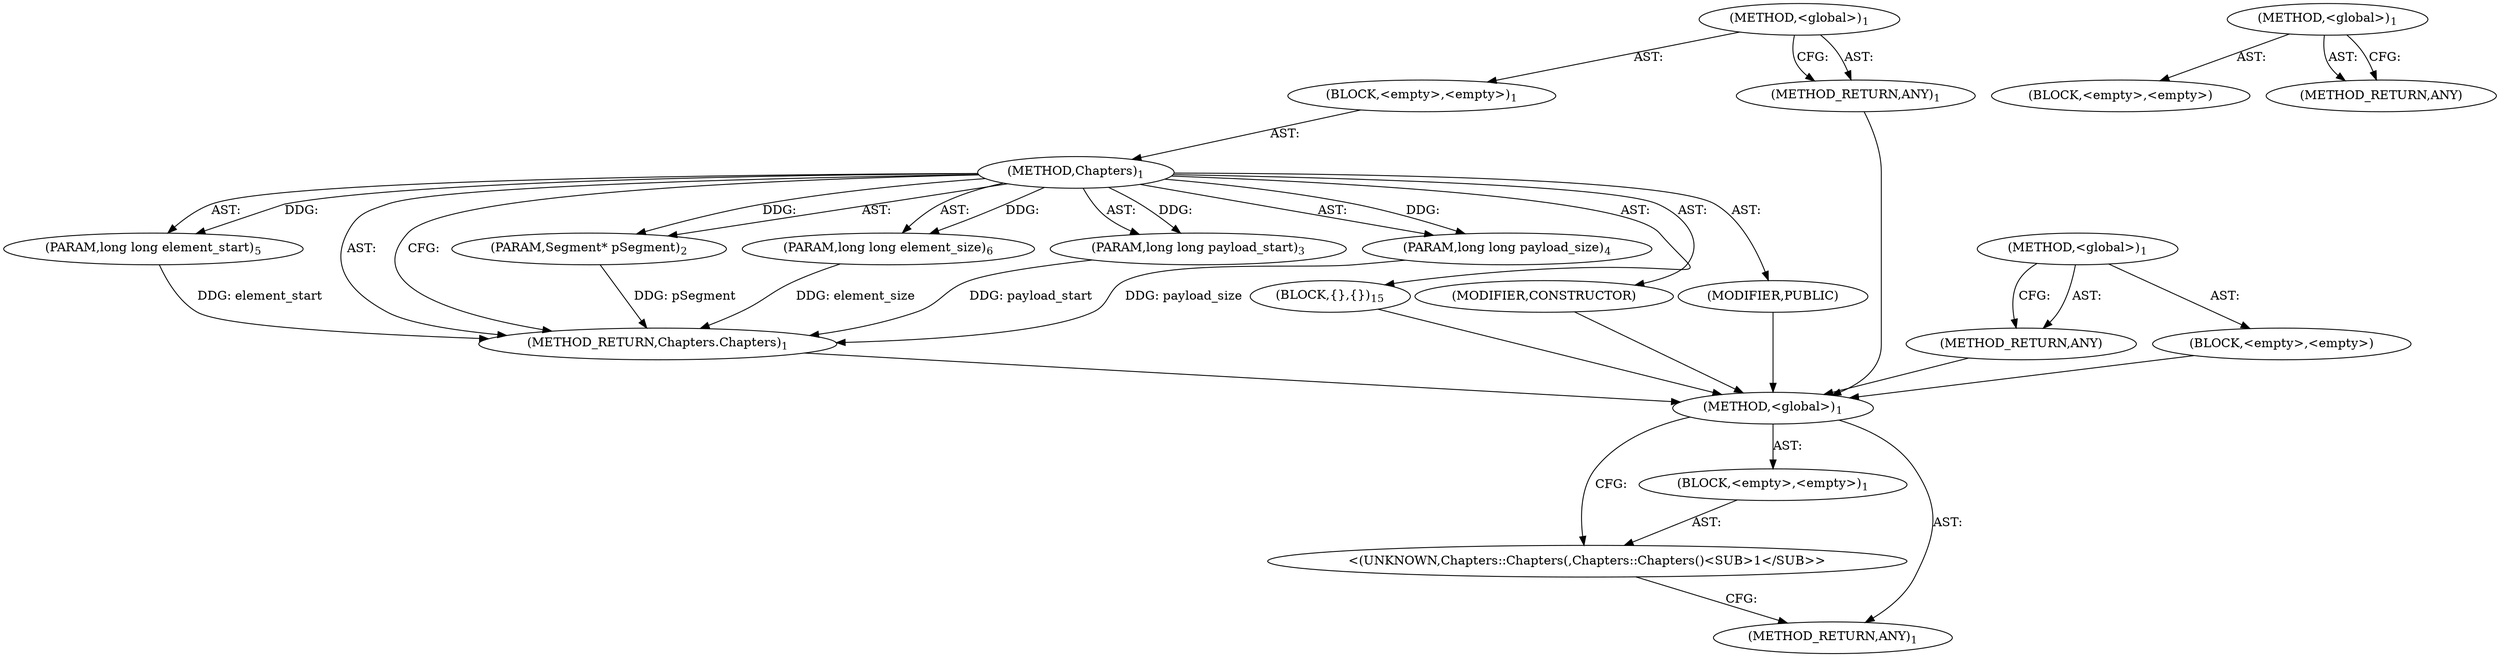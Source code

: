 digraph "&lt;global&gt;" {
vulnerable_6 [label=<(METHOD,&lt;global&gt;)<SUB>1</SUB>>];
vulnerable_7 [label=<(BLOCK,&lt;empty&gt;,&lt;empty&gt;)<SUB>1</SUB>>];
vulnerable_8 [label=<(METHOD,Chapters)<SUB>1</SUB>>];
vulnerable_9 [label=<(PARAM,Segment* pSegment)<SUB>2</SUB>>];
vulnerable_10 [label=<(PARAM,long long payload_start)<SUB>3</SUB>>];
vulnerable_11 [label=<(PARAM,long long payload_size)<SUB>4</SUB>>];
vulnerable_12 [label=<(PARAM,long long element_start)<SUB>5</SUB>>];
vulnerable_13 [label=<(PARAM,long long element_size)<SUB>6</SUB>>];
vulnerable_14 [label=<(BLOCK,{
},{
})<SUB>15</SUB>>];
vulnerable_15 [label=<(MODIFIER,CONSTRUCTOR)>];
vulnerable_16 [label=<(MODIFIER,PUBLIC)>];
vulnerable_17 [label=<(METHOD_RETURN,Chapters.Chapters)<SUB>1</SUB>>];
vulnerable_19 [label=<(METHOD_RETURN,ANY)<SUB>1</SUB>>];
vulnerable_32 [label=<(METHOD,&lt;global&gt;)<SUB>1</SUB>>];
vulnerable_33 [label=<(BLOCK,&lt;empty&gt;,&lt;empty&gt;)>];
vulnerable_34 [label=<(METHOD_RETURN,ANY)>];
fixed_6 [label=<(METHOD,&lt;global&gt;)<SUB>1</SUB>>];
fixed_7 [label=<(BLOCK,&lt;empty&gt;,&lt;empty&gt;)<SUB>1</SUB>>];
fixed_8 [label="<(UNKNOWN,Chapters::Chapters(,Chapters::Chapters()<SUB>1</SUB>>"];
fixed_9 [label=<(METHOD_RETURN,ANY)<SUB>1</SUB>>];
fixed_14 [label=<(METHOD,&lt;global&gt;)<SUB>1</SUB>>];
fixed_15 [label=<(BLOCK,&lt;empty&gt;,&lt;empty&gt;)>];
fixed_16 [label=<(METHOD_RETURN,ANY)>];
vulnerable_6 -> vulnerable_7  [key=0, label="AST: "];
vulnerable_6 -> vulnerable_19  [key=0, label="AST: "];
vulnerable_6 -> vulnerable_19  [key=1, label="CFG: "];
vulnerable_7 -> vulnerable_8  [key=0, label="AST: "];
vulnerable_8 -> vulnerable_9  [key=0, label="AST: "];
vulnerable_8 -> vulnerable_9  [key=1, label="DDG: "];
vulnerable_8 -> vulnerable_10  [key=0, label="AST: "];
vulnerable_8 -> vulnerable_10  [key=1, label="DDG: "];
vulnerable_8 -> vulnerable_11  [key=0, label="AST: "];
vulnerable_8 -> vulnerable_11  [key=1, label="DDG: "];
vulnerable_8 -> vulnerable_12  [key=0, label="AST: "];
vulnerable_8 -> vulnerable_12  [key=1, label="DDG: "];
vulnerable_8 -> vulnerable_13  [key=0, label="AST: "];
vulnerable_8 -> vulnerable_13  [key=1, label="DDG: "];
vulnerable_8 -> vulnerable_14  [key=0, label="AST: "];
vulnerable_8 -> vulnerable_15  [key=0, label="AST: "];
vulnerable_8 -> vulnerable_16  [key=0, label="AST: "];
vulnerable_8 -> vulnerable_17  [key=0, label="AST: "];
vulnerable_8 -> vulnerable_17  [key=1, label="CFG: "];
vulnerable_9 -> vulnerable_17  [key=0, label="DDG: pSegment"];
vulnerable_10 -> vulnerable_17  [key=0, label="DDG: payload_start"];
vulnerable_11 -> vulnerable_17  [key=0, label="DDG: payload_size"];
vulnerable_12 -> vulnerable_17  [key=0, label="DDG: element_start"];
vulnerable_13 -> vulnerable_17  [key=0, label="DDG: element_size"];
vulnerable_14 -> fixed_6  [key=0];
vulnerable_15 -> fixed_6  [key=0];
vulnerable_16 -> fixed_6  [key=0];
vulnerable_17 -> fixed_6  [key=0];
vulnerable_19 -> fixed_6  [key=0];
vulnerable_32 -> vulnerable_33  [key=0, label="AST: "];
vulnerable_32 -> vulnerable_34  [key=0, label="AST: "];
vulnerable_32 -> vulnerable_34  [key=1, label="CFG: "];
vulnerable_33 -> fixed_6  [key=0];
vulnerable_34 -> fixed_6  [key=0];
fixed_6 -> fixed_7  [key=0, label="AST: "];
fixed_6 -> fixed_9  [key=0, label="AST: "];
fixed_6 -> fixed_8  [key=0, label="CFG: "];
fixed_7 -> fixed_8  [key=0, label="AST: "];
fixed_8 -> fixed_9  [key=0, label="CFG: "];
fixed_14 -> fixed_15  [key=0, label="AST: "];
fixed_14 -> fixed_16  [key=0, label="AST: "];
fixed_14 -> fixed_16  [key=1, label="CFG: "];
}
